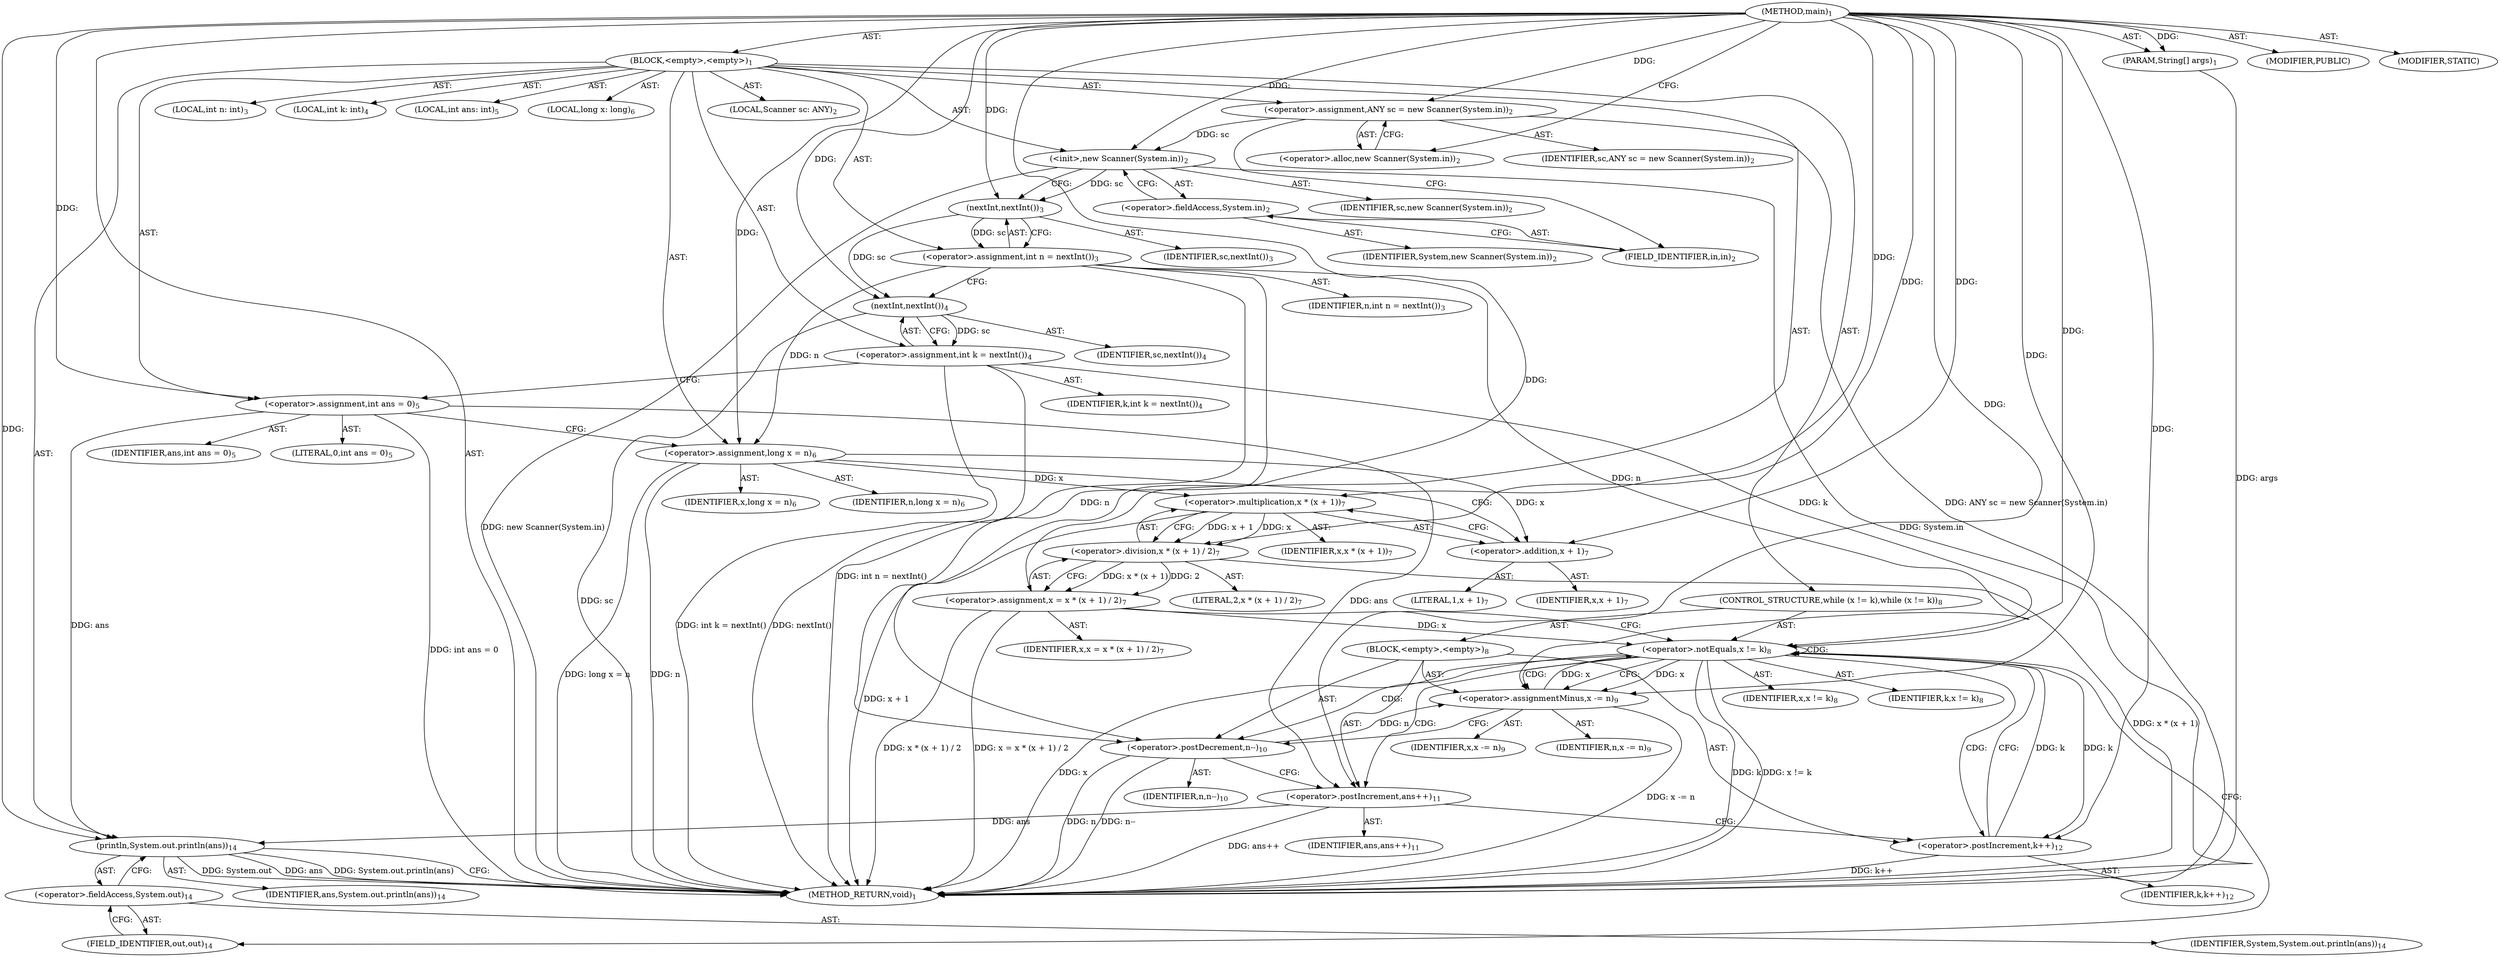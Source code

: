 digraph "main" {  
"19" [label = <(METHOD,main)<SUB>1</SUB>> ]
"20" [label = <(PARAM,String[] args)<SUB>1</SUB>> ]
"21" [label = <(BLOCK,&lt;empty&gt;,&lt;empty&gt;)<SUB>1</SUB>> ]
"4" [label = <(LOCAL,Scanner sc: ANY)<SUB>2</SUB>> ]
"22" [label = <(&lt;operator&gt;.assignment,ANY sc = new Scanner(System.in))<SUB>2</SUB>> ]
"23" [label = <(IDENTIFIER,sc,ANY sc = new Scanner(System.in))<SUB>2</SUB>> ]
"24" [label = <(&lt;operator&gt;.alloc,new Scanner(System.in))<SUB>2</SUB>> ]
"25" [label = <(&lt;init&gt;,new Scanner(System.in))<SUB>2</SUB>> ]
"3" [label = <(IDENTIFIER,sc,new Scanner(System.in))<SUB>2</SUB>> ]
"26" [label = <(&lt;operator&gt;.fieldAccess,System.in)<SUB>2</SUB>> ]
"27" [label = <(IDENTIFIER,System,new Scanner(System.in))<SUB>2</SUB>> ]
"28" [label = <(FIELD_IDENTIFIER,in,in)<SUB>2</SUB>> ]
"29" [label = <(LOCAL,int n: int)<SUB>3</SUB>> ]
"30" [label = <(&lt;operator&gt;.assignment,int n = nextInt())<SUB>3</SUB>> ]
"31" [label = <(IDENTIFIER,n,int n = nextInt())<SUB>3</SUB>> ]
"32" [label = <(nextInt,nextInt())<SUB>3</SUB>> ]
"33" [label = <(IDENTIFIER,sc,nextInt())<SUB>3</SUB>> ]
"34" [label = <(LOCAL,int k: int)<SUB>4</SUB>> ]
"35" [label = <(&lt;operator&gt;.assignment,int k = nextInt())<SUB>4</SUB>> ]
"36" [label = <(IDENTIFIER,k,int k = nextInt())<SUB>4</SUB>> ]
"37" [label = <(nextInt,nextInt())<SUB>4</SUB>> ]
"38" [label = <(IDENTIFIER,sc,nextInt())<SUB>4</SUB>> ]
"39" [label = <(LOCAL,int ans: int)<SUB>5</SUB>> ]
"40" [label = <(&lt;operator&gt;.assignment,int ans = 0)<SUB>5</SUB>> ]
"41" [label = <(IDENTIFIER,ans,int ans = 0)<SUB>5</SUB>> ]
"42" [label = <(LITERAL,0,int ans = 0)<SUB>5</SUB>> ]
"43" [label = <(LOCAL,long x: long)<SUB>6</SUB>> ]
"44" [label = <(&lt;operator&gt;.assignment,long x = n)<SUB>6</SUB>> ]
"45" [label = <(IDENTIFIER,x,long x = n)<SUB>6</SUB>> ]
"46" [label = <(IDENTIFIER,n,long x = n)<SUB>6</SUB>> ]
"47" [label = <(&lt;operator&gt;.assignment,x = x * (x + 1) / 2)<SUB>7</SUB>> ]
"48" [label = <(IDENTIFIER,x,x = x * (x + 1) / 2)<SUB>7</SUB>> ]
"49" [label = <(&lt;operator&gt;.division,x * (x + 1) / 2)<SUB>7</SUB>> ]
"50" [label = <(&lt;operator&gt;.multiplication,x * (x + 1))<SUB>7</SUB>> ]
"51" [label = <(IDENTIFIER,x,x * (x + 1))<SUB>7</SUB>> ]
"52" [label = <(&lt;operator&gt;.addition,x + 1)<SUB>7</SUB>> ]
"53" [label = <(IDENTIFIER,x,x + 1)<SUB>7</SUB>> ]
"54" [label = <(LITERAL,1,x + 1)<SUB>7</SUB>> ]
"55" [label = <(LITERAL,2,x * (x + 1) / 2)<SUB>7</SUB>> ]
"56" [label = <(CONTROL_STRUCTURE,while (x != k),while (x != k))<SUB>8</SUB>> ]
"57" [label = <(&lt;operator&gt;.notEquals,x != k)<SUB>8</SUB>> ]
"58" [label = <(IDENTIFIER,x,x != k)<SUB>8</SUB>> ]
"59" [label = <(IDENTIFIER,k,x != k)<SUB>8</SUB>> ]
"60" [label = <(BLOCK,&lt;empty&gt;,&lt;empty&gt;)<SUB>8</SUB>> ]
"61" [label = <(&lt;operator&gt;.assignmentMinus,x -= n)<SUB>9</SUB>> ]
"62" [label = <(IDENTIFIER,x,x -= n)<SUB>9</SUB>> ]
"63" [label = <(IDENTIFIER,n,x -= n)<SUB>9</SUB>> ]
"64" [label = <(&lt;operator&gt;.postDecrement,n--)<SUB>10</SUB>> ]
"65" [label = <(IDENTIFIER,n,n--)<SUB>10</SUB>> ]
"66" [label = <(&lt;operator&gt;.postIncrement,ans++)<SUB>11</SUB>> ]
"67" [label = <(IDENTIFIER,ans,ans++)<SUB>11</SUB>> ]
"68" [label = <(&lt;operator&gt;.postIncrement,k++)<SUB>12</SUB>> ]
"69" [label = <(IDENTIFIER,k,k++)<SUB>12</SUB>> ]
"70" [label = <(println,System.out.println(ans))<SUB>14</SUB>> ]
"71" [label = <(&lt;operator&gt;.fieldAccess,System.out)<SUB>14</SUB>> ]
"72" [label = <(IDENTIFIER,System,System.out.println(ans))<SUB>14</SUB>> ]
"73" [label = <(FIELD_IDENTIFIER,out,out)<SUB>14</SUB>> ]
"74" [label = <(IDENTIFIER,ans,System.out.println(ans))<SUB>14</SUB>> ]
"75" [label = <(MODIFIER,PUBLIC)> ]
"76" [label = <(MODIFIER,STATIC)> ]
"77" [label = <(METHOD_RETURN,void)<SUB>1</SUB>> ]
  "19" -> "20"  [ label = "AST: "] 
  "19" -> "21"  [ label = "AST: "] 
  "19" -> "75"  [ label = "AST: "] 
  "19" -> "76"  [ label = "AST: "] 
  "19" -> "77"  [ label = "AST: "] 
  "21" -> "4"  [ label = "AST: "] 
  "21" -> "22"  [ label = "AST: "] 
  "21" -> "25"  [ label = "AST: "] 
  "21" -> "29"  [ label = "AST: "] 
  "21" -> "30"  [ label = "AST: "] 
  "21" -> "34"  [ label = "AST: "] 
  "21" -> "35"  [ label = "AST: "] 
  "21" -> "39"  [ label = "AST: "] 
  "21" -> "40"  [ label = "AST: "] 
  "21" -> "43"  [ label = "AST: "] 
  "21" -> "44"  [ label = "AST: "] 
  "21" -> "47"  [ label = "AST: "] 
  "21" -> "56"  [ label = "AST: "] 
  "21" -> "70"  [ label = "AST: "] 
  "22" -> "23"  [ label = "AST: "] 
  "22" -> "24"  [ label = "AST: "] 
  "25" -> "3"  [ label = "AST: "] 
  "25" -> "26"  [ label = "AST: "] 
  "26" -> "27"  [ label = "AST: "] 
  "26" -> "28"  [ label = "AST: "] 
  "30" -> "31"  [ label = "AST: "] 
  "30" -> "32"  [ label = "AST: "] 
  "32" -> "33"  [ label = "AST: "] 
  "35" -> "36"  [ label = "AST: "] 
  "35" -> "37"  [ label = "AST: "] 
  "37" -> "38"  [ label = "AST: "] 
  "40" -> "41"  [ label = "AST: "] 
  "40" -> "42"  [ label = "AST: "] 
  "44" -> "45"  [ label = "AST: "] 
  "44" -> "46"  [ label = "AST: "] 
  "47" -> "48"  [ label = "AST: "] 
  "47" -> "49"  [ label = "AST: "] 
  "49" -> "50"  [ label = "AST: "] 
  "49" -> "55"  [ label = "AST: "] 
  "50" -> "51"  [ label = "AST: "] 
  "50" -> "52"  [ label = "AST: "] 
  "52" -> "53"  [ label = "AST: "] 
  "52" -> "54"  [ label = "AST: "] 
  "56" -> "57"  [ label = "AST: "] 
  "56" -> "60"  [ label = "AST: "] 
  "57" -> "58"  [ label = "AST: "] 
  "57" -> "59"  [ label = "AST: "] 
  "60" -> "61"  [ label = "AST: "] 
  "60" -> "64"  [ label = "AST: "] 
  "60" -> "66"  [ label = "AST: "] 
  "60" -> "68"  [ label = "AST: "] 
  "61" -> "62"  [ label = "AST: "] 
  "61" -> "63"  [ label = "AST: "] 
  "64" -> "65"  [ label = "AST: "] 
  "66" -> "67"  [ label = "AST: "] 
  "68" -> "69"  [ label = "AST: "] 
  "70" -> "71"  [ label = "AST: "] 
  "70" -> "74"  [ label = "AST: "] 
  "71" -> "72"  [ label = "AST: "] 
  "71" -> "73"  [ label = "AST: "] 
  "22" -> "28"  [ label = "CFG: "] 
  "25" -> "32"  [ label = "CFG: "] 
  "30" -> "37"  [ label = "CFG: "] 
  "35" -> "40"  [ label = "CFG: "] 
  "40" -> "44"  [ label = "CFG: "] 
  "44" -> "52"  [ label = "CFG: "] 
  "47" -> "57"  [ label = "CFG: "] 
  "70" -> "77"  [ label = "CFG: "] 
  "24" -> "22"  [ label = "CFG: "] 
  "26" -> "25"  [ label = "CFG: "] 
  "32" -> "30"  [ label = "CFG: "] 
  "37" -> "35"  [ label = "CFG: "] 
  "49" -> "47"  [ label = "CFG: "] 
  "57" -> "61"  [ label = "CFG: "] 
  "57" -> "73"  [ label = "CFG: "] 
  "71" -> "70"  [ label = "CFG: "] 
  "28" -> "26"  [ label = "CFG: "] 
  "50" -> "49"  [ label = "CFG: "] 
  "61" -> "64"  [ label = "CFG: "] 
  "64" -> "66"  [ label = "CFG: "] 
  "66" -> "68"  [ label = "CFG: "] 
  "68" -> "57"  [ label = "CFG: "] 
  "73" -> "71"  [ label = "CFG: "] 
  "52" -> "50"  [ label = "CFG: "] 
  "19" -> "24"  [ label = "CFG: "] 
  "20" -> "77"  [ label = "DDG: args"] 
  "22" -> "77"  [ label = "DDG: ANY sc = new Scanner(System.in)"] 
  "25" -> "77"  [ label = "DDG: System.in"] 
  "25" -> "77"  [ label = "DDG: new Scanner(System.in)"] 
  "30" -> "77"  [ label = "DDG: int n = nextInt()"] 
  "37" -> "77"  [ label = "DDG: sc"] 
  "35" -> "77"  [ label = "DDG: nextInt()"] 
  "35" -> "77"  [ label = "DDG: int k = nextInt()"] 
  "40" -> "77"  [ label = "DDG: int ans = 0"] 
  "44" -> "77"  [ label = "DDG: n"] 
  "44" -> "77"  [ label = "DDG: long x = n"] 
  "50" -> "77"  [ label = "DDG: x + 1"] 
  "49" -> "77"  [ label = "DDG: x * (x + 1)"] 
  "47" -> "77"  [ label = "DDG: x * (x + 1) / 2"] 
  "47" -> "77"  [ label = "DDG: x = x * (x + 1) / 2"] 
  "57" -> "77"  [ label = "DDG: x"] 
  "57" -> "77"  [ label = "DDG: k"] 
  "57" -> "77"  [ label = "DDG: x != k"] 
  "70" -> "77"  [ label = "DDG: System.out"] 
  "70" -> "77"  [ label = "DDG: ans"] 
  "70" -> "77"  [ label = "DDG: System.out.println(ans)"] 
  "61" -> "77"  [ label = "DDG: x -= n"] 
  "64" -> "77"  [ label = "DDG: n"] 
  "64" -> "77"  [ label = "DDG: n--"] 
  "66" -> "77"  [ label = "DDG: ans++"] 
  "68" -> "77"  [ label = "DDG: k++"] 
  "19" -> "20"  [ label = "DDG: "] 
  "19" -> "22"  [ label = "DDG: "] 
  "32" -> "30"  [ label = "DDG: sc"] 
  "37" -> "35"  [ label = "DDG: sc"] 
  "19" -> "40"  [ label = "DDG: "] 
  "30" -> "44"  [ label = "DDG: n"] 
  "19" -> "44"  [ label = "DDG: "] 
  "49" -> "47"  [ label = "DDG: x * (x + 1)"] 
  "49" -> "47"  [ label = "DDG: 2"] 
  "22" -> "25"  [ label = "DDG: sc"] 
  "19" -> "25"  [ label = "DDG: "] 
  "40" -> "70"  [ label = "DDG: ans"] 
  "66" -> "70"  [ label = "DDG: ans"] 
  "19" -> "70"  [ label = "DDG: "] 
  "25" -> "32"  [ label = "DDG: sc"] 
  "19" -> "32"  [ label = "DDG: "] 
  "32" -> "37"  [ label = "DDG: sc"] 
  "19" -> "37"  [ label = "DDG: "] 
  "50" -> "49"  [ label = "DDG: x"] 
  "50" -> "49"  [ label = "DDG: x + 1"] 
  "19" -> "49"  [ label = "DDG: "] 
  "47" -> "57"  [ label = "DDG: x"] 
  "61" -> "57"  [ label = "DDG: x"] 
  "19" -> "57"  [ label = "DDG: "] 
  "35" -> "57"  [ label = "DDG: k"] 
  "68" -> "57"  [ label = "DDG: k"] 
  "64" -> "61"  [ label = "DDG: n"] 
  "19" -> "61"  [ label = "DDG: "] 
  "30" -> "61"  [ label = "DDG: n"] 
  "19" -> "50"  [ label = "DDG: "] 
  "44" -> "50"  [ label = "DDG: x"] 
  "57" -> "61"  [ label = "DDG: x"] 
  "19" -> "64"  [ label = "DDG: "] 
  "30" -> "64"  [ label = "DDG: n"] 
  "40" -> "66"  [ label = "DDG: ans"] 
  "19" -> "66"  [ label = "DDG: "] 
  "57" -> "68"  [ label = "DDG: k"] 
  "19" -> "68"  [ label = "DDG: "] 
  "44" -> "52"  [ label = "DDG: x"] 
  "19" -> "52"  [ label = "DDG: "] 
  "57" -> "68"  [ label = "CDG: "] 
  "57" -> "61"  [ label = "CDG: "] 
  "57" -> "64"  [ label = "CDG: "] 
  "57" -> "57"  [ label = "CDG: "] 
  "57" -> "66"  [ label = "CDG: "] 
}
